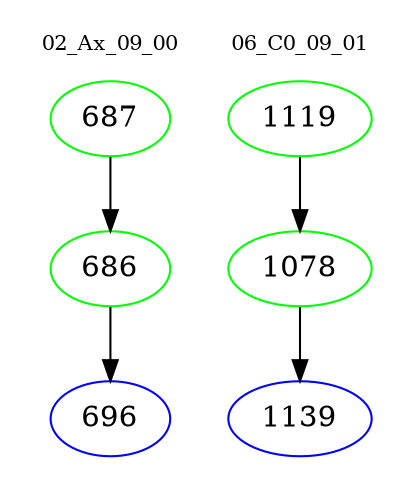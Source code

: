 digraph{
subgraph cluster_0 {
color = white
label = "02_Ax_09_00";
fontsize=10;
T0_687 [label="687", color="green"]
T0_687 -> T0_686 [color="black"]
T0_686 [label="686", color="green"]
T0_686 -> T0_696 [color="black"]
T0_696 [label="696", color="blue"]
}
subgraph cluster_1 {
color = white
label = "06_C0_09_01";
fontsize=10;
T1_1119 [label="1119", color="green"]
T1_1119 -> T1_1078 [color="black"]
T1_1078 [label="1078", color="green"]
T1_1078 -> T1_1139 [color="black"]
T1_1139 [label="1139", color="blue"]
}
}
